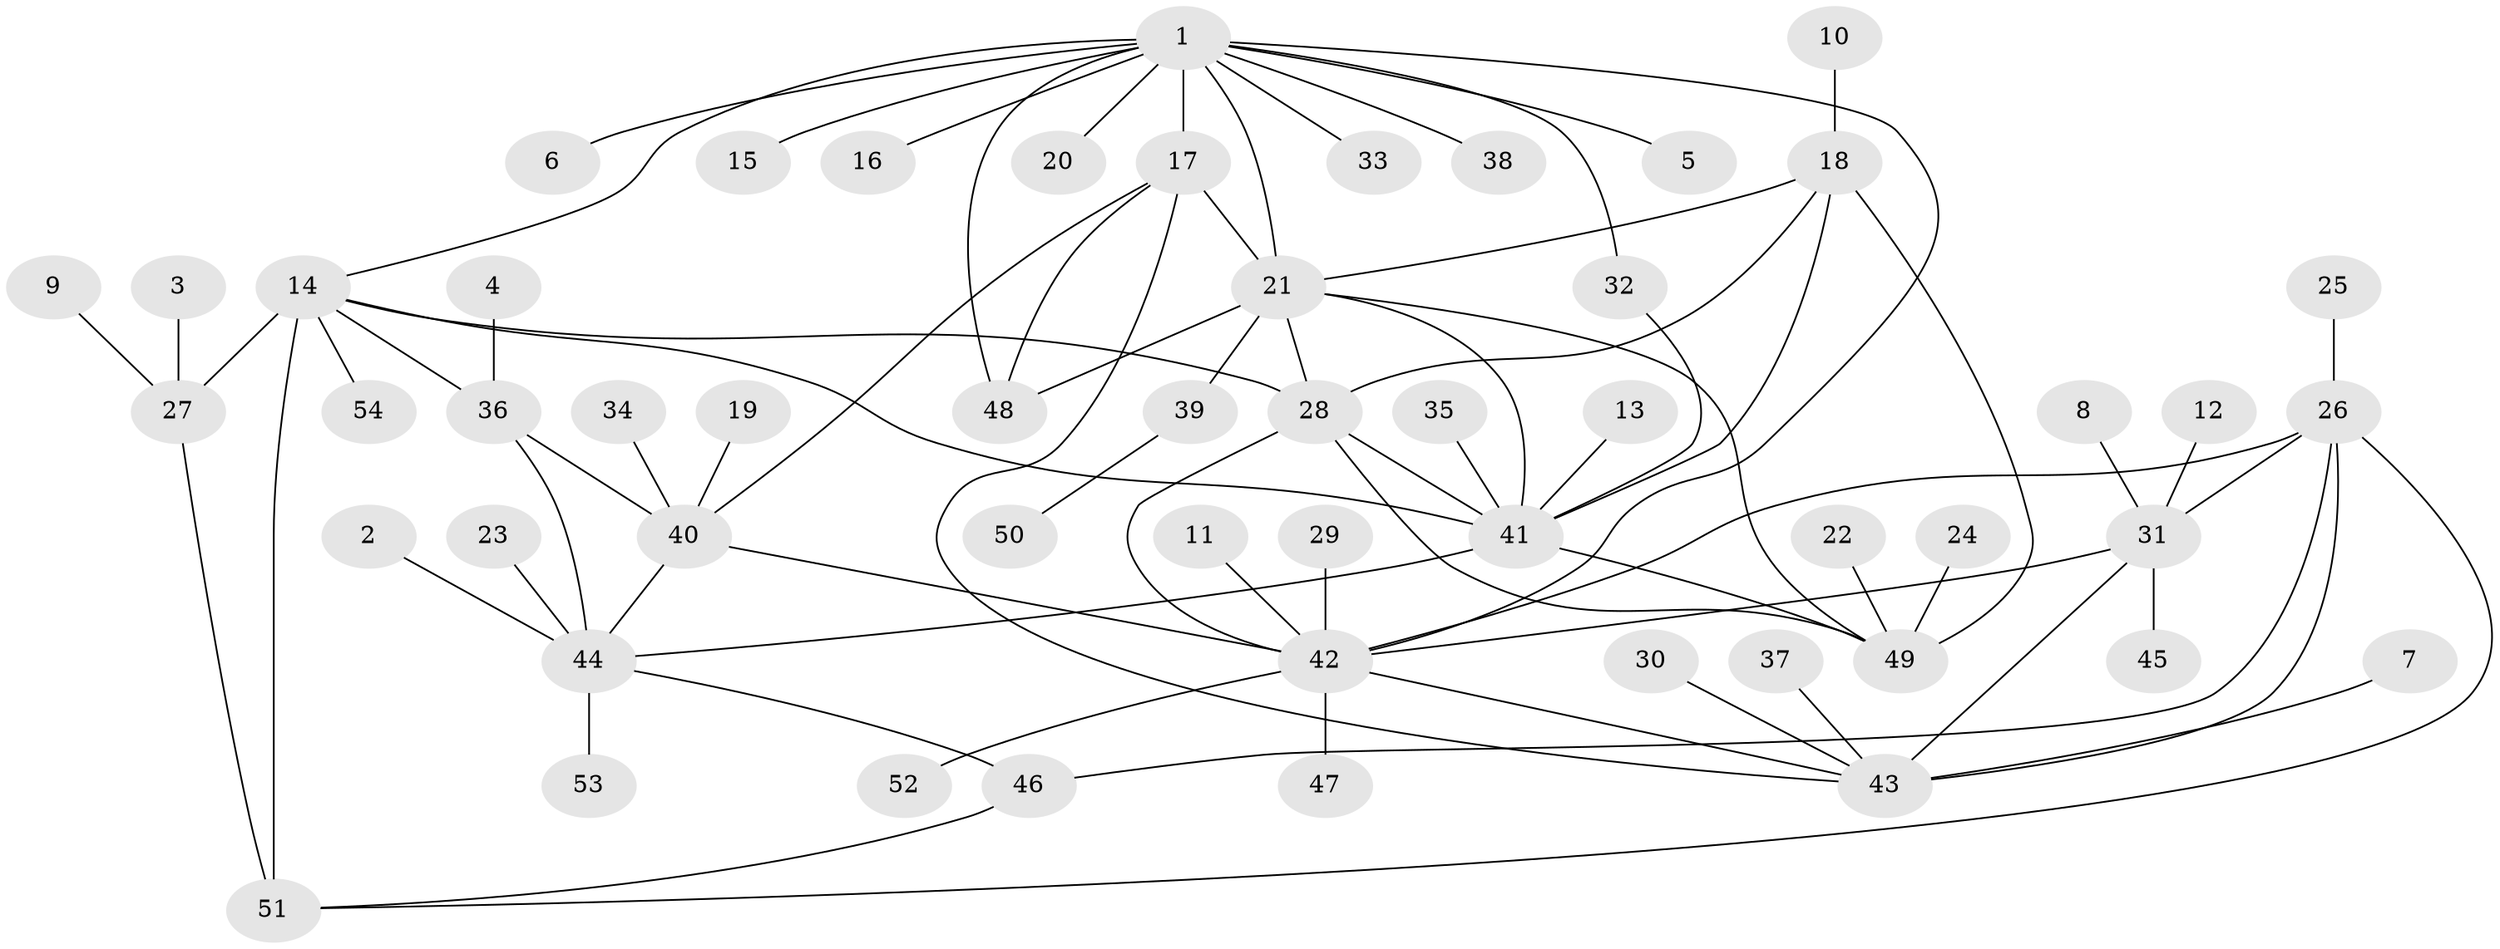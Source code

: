// original degree distribution, {11: 0.018867924528301886, 8: 0.08490566037735849, 7: 0.02830188679245283, 6: 0.04716981132075472, 5: 0.018867924528301886, 13: 0.009433962264150943, 9: 0.009433962264150943, 4: 0.02830188679245283, 10: 0.009433962264150943, 1: 0.6226415094339622, 2: 0.09433962264150944, 3: 0.02830188679245283}
// Generated by graph-tools (version 1.1) at 2025/26/03/09/25 03:26:40]
// undirected, 54 vertices, 78 edges
graph export_dot {
graph [start="1"]
  node [color=gray90,style=filled];
  1;
  2;
  3;
  4;
  5;
  6;
  7;
  8;
  9;
  10;
  11;
  12;
  13;
  14;
  15;
  16;
  17;
  18;
  19;
  20;
  21;
  22;
  23;
  24;
  25;
  26;
  27;
  28;
  29;
  30;
  31;
  32;
  33;
  34;
  35;
  36;
  37;
  38;
  39;
  40;
  41;
  42;
  43;
  44;
  45;
  46;
  47;
  48;
  49;
  50;
  51;
  52;
  53;
  54;
  1 -- 5 [weight=1.0];
  1 -- 6 [weight=1.0];
  1 -- 14 [weight=1.0];
  1 -- 15 [weight=1.0];
  1 -- 16 [weight=1.0];
  1 -- 17 [weight=2.0];
  1 -- 20 [weight=1.0];
  1 -- 21 [weight=2.0];
  1 -- 32 [weight=1.0];
  1 -- 33 [weight=1.0];
  1 -- 38 [weight=1.0];
  1 -- 42 [weight=1.0];
  1 -- 48 [weight=2.0];
  2 -- 44 [weight=1.0];
  3 -- 27 [weight=1.0];
  4 -- 36 [weight=1.0];
  7 -- 43 [weight=1.0];
  8 -- 31 [weight=1.0];
  9 -- 27 [weight=1.0];
  10 -- 18 [weight=1.0];
  11 -- 42 [weight=1.0];
  12 -- 31 [weight=1.0];
  13 -- 41 [weight=1.0];
  14 -- 27 [weight=3.0];
  14 -- 28 [weight=1.0];
  14 -- 36 [weight=1.0];
  14 -- 41 [weight=1.0];
  14 -- 51 [weight=3.0];
  14 -- 54 [weight=1.0];
  17 -- 21 [weight=1.0];
  17 -- 40 [weight=1.0];
  17 -- 43 [weight=1.0];
  17 -- 48 [weight=1.0];
  18 -- 21 [weight=1.0];
  18 -- 28 [weight=1.0];
  18 -- 41 [weight=1.0];
  18 -- 49 [weight=1.0];
  19 -- 40 [weight=1.0];
  21 -- 28 [weight=1.0];
  21 -- 39 [weight=1.0];
  21 -- 41 [weight=1.0];
  21 -- 48 [weight=1.0];
  21 -- 49 [weight=1.0];
  22 -- 49 [weight=1.0];
  23 -- 44 [weight=1.0];
  24 -- 49 [weight=1.0];
  25 -- 26 [weight=1.0];
  26 -- 31 [weight=1.0];
  26 -- 42 [weight=1.0];
  26 -- 43 [weight=2.0];
  26 -- 46 [weight=1.0];
  26 -- 51 [weight=1.0];
  27 -- 51 [weight=1.0];
  28 -- 41 [weight=1.0];
  28 -- 42 [weight=1.0];
  28 -- 49 [weight=1.0];
  29 -- 42 [weight=1.0];
  30 -- 43 [weight=1.0];
  31 -- 42 [weight=1.0];
  31 -- 43 [weight=2.0];
  31 -- 45 [weight=1.0];
  32 -- 41 [weight=1.0];
  34 -- 40 [weight=1.0];
  35 -- 41 [weight=1.0];
  36 -- 40 [weight=2.0];
  36 -- 44 [weight=4.0];
  37 -- 43 [weight=1.0];
  39 -- 50 [weight=1.0];
  40 -- 42 [weight=2.0];
  40 -- 44 [weight=2.0];
  41 -- 44 [weight=1.0];
  41 -- 49 [weight=1.0];
  42 -- 43 [weight=2.0];
  42 -- 47 [weight=1.0];
  42 -- 52 [weight=1.0];
  44 -- 46 [weight=1.0];
  44 -- 53 [weight=1.0];
  46 -- 51 [weight=1.0];
}
